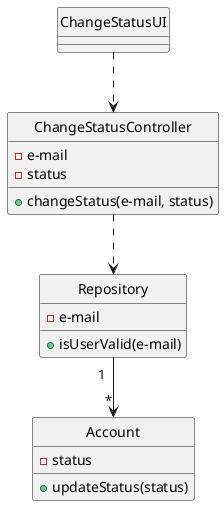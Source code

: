 @startuml

class "ChangeStatusUI"
class "ChangeStatusController"
class "Repository"
class "Account"

"ChangeStatusUI" ..> "ChangeStatusController"
"ChangeStatusController"  ..> "Repository"
"Repository" "1  " -->"*" "Account"

class "ChangeStatusController"{
- e-mail
- status
+changeStatus(e-mail, status)
}
class "Repository"{
-e-mail
+isUserValid(e-mail)
}


class Account{
- status
+ updateStatus(status)
}

hide "ChangeStatusUI" circle
hide "ChangeStatusController" circle
hide "Repository" circle
hide "Account" circle

@enduml